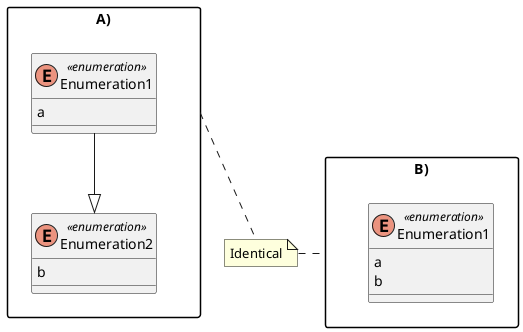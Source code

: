 @startuml

skinparam packageStyle rectangle


package "A)" as A {
    enum Enumeration1 <<enumeration>> {
      a
    }
    enum Enumeration2 <<enumeration>> {
      b
    }
    Enumeration1 --|> Enumeration2
}

package "B)" as B {
    enum Enumeration1 <<enumeration>> {
      a
      b
    }
}

note as Note
    Identical
end note

A .. Note
Note . B

@enduml